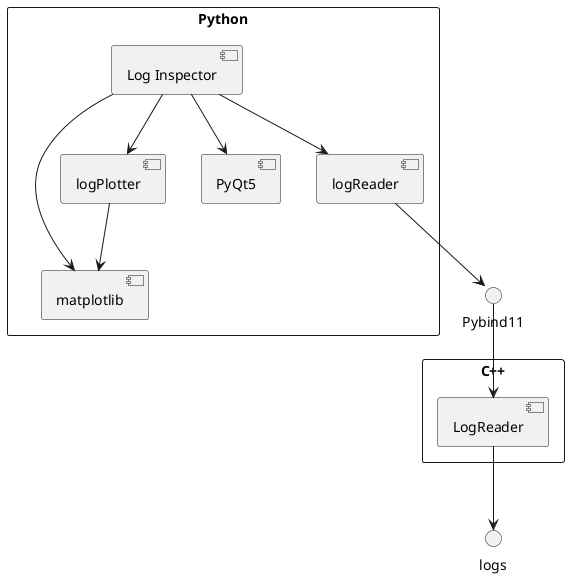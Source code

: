 @startuml name
rectangle "Python" {
    component [Log Inspector] as LogInspector
    component [logReader] as LogReader
    component [logPlotter] as LogPlotter
    component [PyQt5] as PyQt5
    component [matplotlib] as matplotlib

    LogInspector -down-> LogReader
    LogInspector -down-> LogPlotter
    LogInspector -down-> PyQt5
    LogInspector -down-> matplotlib
    LogPlotter -down-> matplotlib
}


rectangle "C++" {
    component [LogReader] as log_reader_cpp
}

LogReader -down-> Pybind11
Pybind11 -down-> log_reader_cpp
log_reader_cpp -down-> logs
@enduml
